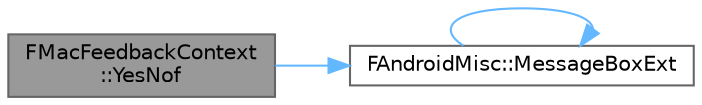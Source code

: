 digraph "FMacFeedbackContext::YesNof"
{
 // INTERACTIVE_SVG=YES
 // LATEX_PDF_SIZE
  bgcolor="transparent";
  edge [fontname=Helvetica,fontsize=10,labelfontname=Helvetica,labelfontsize=10];
  node [fontname=Helvetica,fontsize=10,shape=box,height=0.2,width=0.4];
  rankdir="LR";
  Node1 [id="Node000001",label="FMacFeedbackContext\l::YesNof",height=0.2,width=0.4,color="gray40", fillcolor="grey60", style="filled", fontcolor="black",tooltip="Ask the user a binary question, returning their answer."];
  Node1 -> Node2 [id="edge1_Node000001_Node000002",color="steelblue1",style="solid",tooltip=" "];
  Node2 [id="Node000002",label="FAndroidMisc::MessageBoxExt",height=0.2,width=0.4,color="grey40", fillcolor="white", style="filled",URL="$db/d8b/structFAndroidMisc.html#a5af59b6471d245395b83e8cb58744c74",tooltip=" "];
  Node2 -> Node2 [id="edge2_Node000002_Node000002",color="steelblue1",style="solid",tooltip=" "];
}
